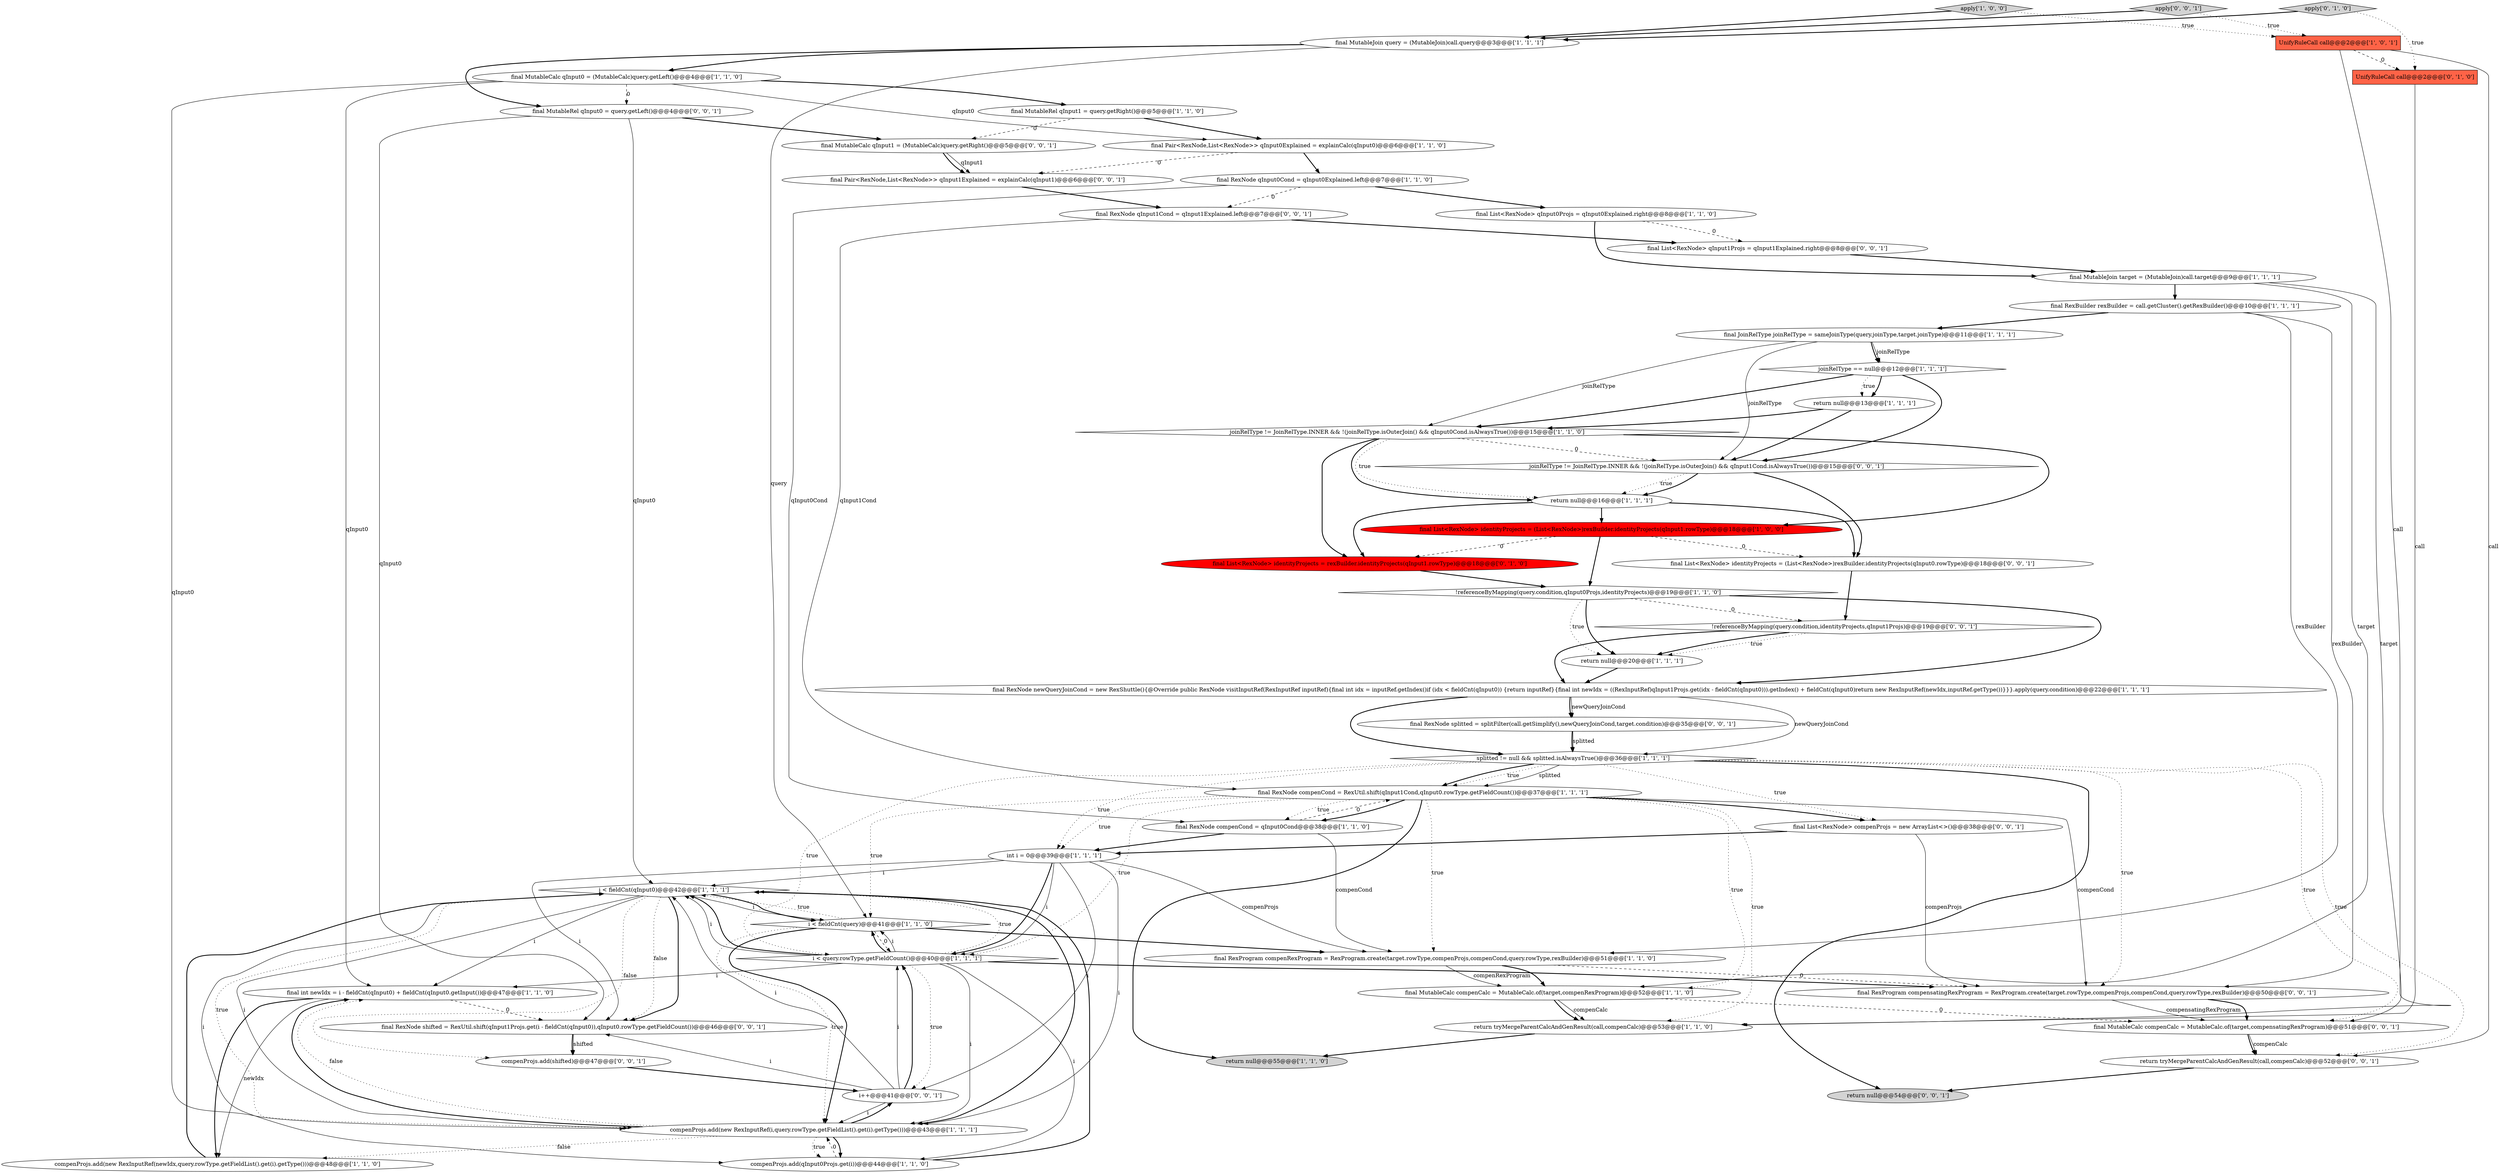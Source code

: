digraph {
11 [style = filled, label = "final JoinRelType joinRelType = sameJoinType(query.joinType,target.joinType)@@@11@@@['1', '1', '1']", fillcolor = white, shape = ellipse image = "AAA0AAABBB1BBB"];
43 [style = filled, label = "joinRelType != JoinRelType.INNER && !(joinRelType.isOuterJoin() && qInput1Cond.isAlwaysTrue())@@@15@@@['0', '0', '1']", fillcolor = white, shape = diamond image = "AAA0AAABBB3BBB"];
31 [style = filled, label = "return null@@@13@@@['1', '1', '1']", fillcolor = white, shape = ellipse image = "AAA0AAABBB1BBB"];
42 [style = filled, label = "final MutableCalc compenCalc = MutableCalc.of(target,compensatingRexProgram)@@@51@@@['0', '0', '1']", fillcolor = white, shape = ellipse image = "AAA0AAABBB3BBB"];
24 [style = filled, label = "final List<RexNode> identityProjects = (List<RexNode>)rexBuilder.identityProjects(qInput1.rowType)@@@18@@@['1', '0', '0']", fillcolor = red, shape = ellipse image = "AAA1AAABBB1BBB"];
9 [style = filled, label = "UnifyRuleCall call@@@2@@@['1', '0', '1']", fillcolor = tomato, shape = box image = "AAA0AAABBB1BBB"];
22 [style = filled, label = "apply['1', '0', '0']", fillcolor = lightgray, shape = diamond image = "AAA0AAABBB1BBB"];
19 [style = filled, label = "return null@@@20@@@['1', '1', '1']", fillcolor = white, shape = ellipse image = "AAA0AAABBB1BBB"];
37 [style = filled, label = "return null@@@54@@@['0', '0', '1']", fillcolor = lightgray, shape = ellipse image = "AAA0AAABBB3BBB"];
28 [style = filled, label = "joinRelType != JoinRelType.INNER && !(joinRelType.isOuterJoin() && qInput0Cond.isAlwaysTrue())@@@15@@@['1', '1', '0']", fillcolor = white, shape = diamond image = "AAA0AAABBB1BBB"];
16 [style = filled, label = "final RexNode newQueryJoinCond = new RexShuttle(){@Override public RexNode visitInputRef(RexInputRef inputRef){final int idx = inputRef.getIndex()if (idx < fieldCnt(qInput0)) {return inputRef}{final int newIdx = ((RexInputRef)qInput1Projs.get(idx - fieldCnt(qInput0))).getIndex() + fieldCnt(qInput0)return new RexInputRef(newIdx,inputRef.getType())}}}.apply(query.condition)@@@22@@@['1', '1', '1']", fillcolor = white, shape = ellipse image = "AAA0AAABBB1BBB"];
51 [style = filled, label = "final RexProgram compensatingRexProgram = RexProgram.create(target.rowType,compenProjs,compenCond,query.rowType,rexBuilder)@@@50@@@['0', '0', '1']", fillcolor = white, shape = ellipse image = "AAA0AAABBB3BBB"];
39 [style = filled, label = "final RexNode splitted = splitFilter(call.getSimplify(),newQueryJoinCond,target.condition)@@@35@@@['0', '0', '1']", fillcolor = white, shape = ellipse image = "AAA0AAABBB3BBB"];
52 [style = filled, label = "final RexNode qInput1Cond = qInput1Explained.left@@@7@@@['0', '0', '1']", fillcolor = white, shape = ellipse image = "AAA0AAABBB3BBB"];
8 [style = filled, label = "splitted != null && splitted.isAlwaysTrue()@@@36@@@['1', '1', '1']", fillcolor = white, shape = diamond image = "AAA0AAABBB1BBB"];
46 [style = filled, label = "return tryMergeParentCalcAndGenResult(call,compenCalc)@@@52@@@['0', '0', '1']", fillcolor = white, shape = ellipse image = "AAA0AAABBB3BBB"];
3 [style = filled, label = "return null@@@55@@@['1', '1', '0']", fillcolor = lightgray, shape = ellipse image = "AAA0AAABBB1BBB"];
10 [style = filled, label = "final MutableCalc qInput0 = (MutableCalc)query.getLeft()@@@4@@@['1', '1', '0']", fillcolor = white, shape = ellipse image = "AAA0AAABBB1BBB"];
30 [style = filled, label = "int i = 0@@@39@@@['1', '1', '1']", fillcolor = white, shape = ellipse image = "AAA0AAABBB1BBB"];
21 [style = filled, label = "i < fieldCnt(query)@@@41@@@['1', '1', '0']", fillcolor = white, shape = diamond image = "AAA0AAABBB1BBB"];
26 [style = filled, label = "compenProjs.add(qInput0Projs.get(i))@@@44@@@['1', '1', '0']", fillcolor = white, shape = ellipse image = "AAA0AAABBB1BBB"];
20 [style = filled, label = "final RexProgram compenRexProgram = RexProgram.create(target.rowType,compenProjs,compenCond,query.rowType,rexBuilder)@@@51@@@['1', '1', '0']", fillcolor = white, shape = ellipse image = "AAA0AAABBB1BBB"];
29 [style = filled, label = "i < fieldCnt(qInput0)@@@42@@@['1', '1', '1']", fillcolor = white, shape = diamond image = "AAA0AAABBB1BBB"];
36 [style = filled, label = "apply['0', '1', '0']", fillcolor = lightgray, shape = diamond image = "AAA0AAABBB2BBB"];
5 [style = filled, label = "compenProjs.add(new RexInputRef(i,query.rowType.getFieldList().get(i).getType()))@@@43@@@['1', '1', '1']", fillcolor = white, shape = ellipse image = "AAA0AAABBB1BBB"];
47 [style = filled, label = "final Pair<RexNode,List<RexNode>> qInput1Explained = explainCalc(qInput1)@@@6@@@['0', '0', '1']", fillcolor = white, shape = ellipse image = "AAA0AAABBB3BBB"];
48 [style = filled, label = "final List<RexNode> qInput1Projs = qInput1Explained.right@@@8@@@['0', '0', '1']", fillcolor = white, shape = ellipse image = "AAA0AAABBB3BBB"];
0 [style = filled, label = "final Pair<RexNode,List<RexNode>> qInput0Explained = explainCalc(qInput0)@@@6@@@['1', '1', '0']", fillcolor = white, shape = ellipse image = "AAA0AAABBB1BBB"];
4 [style = filled, label = "final List<RexNode> qInput0Projs = qInput0Explained.right@@@8@@@['1', '1', '0']", fillcolor = white, shape = ellipse image = "AAA0AAABBB1BBB"];
38 [style = filled, label = "apply['0', '0', '1']", fillcolor = lightgray, shape = diamond image = "AAA0AAABBB3BBB"];
17 [style = filled, label = "return null@@@16@@@['1', '1', '1']", fillcolor = white, shape = ellipse image = "AAA0AAABBB1BBB"];
54 [style = filled, label = "final MutableCalc qInput1 = (MutableCalc)query.getRight()@@@5@@@['0', '0', '1']", fillcolor = white, shape = ellipse image = "AAA0AAABBB3BBB"];
12 [style = filled, label = "final MutableJoin target = (MutableJoin)call.target@@@9@@@['1', '1', '1']", fillcolor = white, shape = ellipse image = "AAA0AAABBB1BBB"];
53 [style = filled, label = "i++@@@41@@@['0', '0', '1']", fillcolor = white, shape = ellipse image = "AAA0AAABBB3BBB"];
6 [style = filled, label = "compenProjs.add(new RexInputRef(newIdx,query.rowType.getFieldList().get(i).getType()))@@@48@@@['1', '1', '0']", fillcolor = white, shape = ellipse image = "AAA0AAABBB1BBB"];
33 [style = filled, label = "return tryMergeParentCalcAndGenResult(call,compenCalc)@@@53@@@['1', '1', '0']", fillcolor = white, shape = ellipse image = "AAA0AAABBB1BBB"];
34 [style = filled, label = "UnifyRuleCall call@@@2@@@['0', '1', '0']", fillcolor = tomato, shape = box image = "AAA1AAABBB2BBB"];
14 [style = filled, label = "final int newIdx = i - fieldCnt(qInput0) + fieldCnt(qInput0.getInput())@@@47@@@['1', '1', '0']", fillcolor = white, shape = ellipse image = "AAA0AAABBB1BBB"];
15 [style = filled, label = "!referenceByMapping(query.condition,qInput0Projs,identityProjects)@@@19@@@['1', '1', '0']", fillcolor = white, shape = diamond image = "AAA0AAABBB1BBB"];
25 [style = filled, label = "final RexNode compenCond = RexUtil.shift(qInput1Cond,qInput0.rowType.getFieldCount())@@@37@@@['1', '1', '1']", fillcolor = white, shape = ellipse image = "AAA0AAABBB1BBB"];
35 [style = filled, label = "final List<RexNode> identityProjects = rexBuilder.identityProjects(qInput1.rowType)@@@18@@@['0', '1', '0']", fillcolor = red, shape = ellipse image = "AAA1AAABBB2BBB"];
49 [style = filled, label = "final RexNode shifted = RexUtil.shift(qInput1Projs.get(i - fieldCnt(qInput0)),qInput0.rowType.getFieldCount())@@@46@@@['0', '0', '1']", fillcolor = white, shape = ellipse image = "AAA0AAABBB3BBB"];
41 [style = filled, label = "compenProjs.add(shifted)@@@47@@@['0', '0', '1']", fillcolor = white, shape = ellipse image = "AAA0AAABBB3BBB"];
50 [style = filled, label = "final MutableRel qInput0 = query.getLeft()@@@4@@@['0', '0', '1']", fillcolor = white, shape = ellipse image = "AAA0AAABBB3BBB"];
32 [style = filled, label = "final MutableCalc compenCalc = MutableCalc.of(target,compenRexProgram)@@@52@@@['1', '1', '0']", fillcolor = white, shape = ellipse image = "AAA0AAABBB1BBB"];
18 [style = filled, label = "final MutableJoin query = (MutableJoin)call.query@@@3@@@['1', '1', '1']", fillcolor = white, shape = ellipse image = "AAA0AAABBB1BBB"];
44 [style = filled, label = "final List<RexNode> compenProjs = new ArrayList<>()@@@38@@@['0', '0', '1']", fillcolor = white, shape = ellipse image = "AAA0AAABBB3BBB"];
45 [style = filled, label = "!referenceByMapping(query.condition,identityProjects,qInput1Projs)@@@19@@@['0', '0', '1']", fillcolor = white, shape = diamond image = "AAA0AAABBB3BBB"];
27 [style = filled, label = "final MutableRel qInput1 = query.getRight()@@@5@@@['1', '1', '0']", fillcolor = white, shape = ellipse image = "AAA0AAABBB1BBB"];
7 [style = filled, label = "final RexNode qInput0Cond = qInput0Explained.left@@@7@@@['1', '1', '0']", fillcolor = white, shape = ellipse image = "AAA0AAABBB1BBB"];
2 [style = filled, label = "final RexBuilder rexBuilder = call.getCluster().getRexBuilder()@@@10@@@['1', '1', '1']", fillcolor = white, shape = ellipse image = "AAA0AAABBB1BBB"];
13 [style = filled, label = "i < query.rowType.getFieldCount()@@@40@@@['1', '1', '1']", fillcolor = white, shape = diamond image = "AAA0AAABBB1BBB"];
40 [style = filled, label = "final List<RexNode> identityProjects = (List<RexNode>)rexBuilder.identityProjects(qInput0.rowType)@@@18@@@['0', '0', '1']", fillcolor = white, shape = ellipse image = "AAA0AAABBB3BBB"];
1 [style = filled, label = "final RexNode compenCond = qInput0Cond@@@38@@@['1', '1', '0']", fillcolor = white, shape = ellipse image = "AAA0AAABBB1BBB"];
23 [style = filled, label = "joinRelType == null@@@12@@@['1', '1', '1']", fillcolor = white, shape = diamond image = "AAA0AAABBB1BBB"];
8->30 [style = dotted, label="true"];
25->1 [style = bold, label=""];
29->5 [style = bold, label=""];
30->13 [style = bold, label=""];
10->0 [style = solid, label="qInput0"];
13->26 [style = solid, label="i"];
43->17 [style = dotted, label="true"];
44->51 [style = solid, label="compenProjs"];
10->50 [style = dashed, label="0"];
29->5 [style = dotted, label="true"];
27->54 [style = dashed, label="0"];
29->5 [style = solid, label="i"];
29->14 [style = solid, label="i"];
0->47 [style = dashed, label="0"];
39->8 [style = solid, label="splitted"];
1->30 [style = bold, label=""];
25->44 [style = bold, label=""];
6->29 [style = bold, label=""];
15->45 [style = dashed, label="0"];
23->28 [style = bold, label=""];
43->40 [style = bold, label=""];
13->51 [style = bold, label=""];
48->12 [style = bold, label=""];
32->33 [style = solid, label="compenCalc"];
12->2 [style = bold, label=""];
38->9 [style = dotted, label="true"];
36->18 [style = bold, label=""];
13->29 [style = solid, label="i"];
30->13 [style = solid, label="i"];
1->25 [style = dashed, label="0"];
50->54 [style = bold, label=""];
25->21 [style = dotted, label="true"];
50->29 [style = solid, label="qInput0"];
21->5 [style = dotted, label="true"];
17->35 [style = bold, label=""];
16->8 [style = solid, label="newQueryJoinCond"];
10->5 [style = solid, label="qInput0"];
13->21 [style = solid, label="i"];
25->32 [style = dotted, label="true"];
29->49 [style = dotted, label="false"];
33->3 [style = bold, label=""];
7->1 [style = solid, label="qInput0Cond"];
42->46 [style = bold, label=""];
27->0 [style = bold, label=""];
8->46 [style = dotted, label="true"];
21->29 [style = dotted, label="true"];
25->3 [style = bold, label=""];
39->8 [style = bold, label=""];
53->5 [style = solid, label="i"];
24->40 [style = dashed, label="0"];
52->25 [style = solid, label="qInput1Cond"];
30->49 [style = solid, label="i"];
28->17 [style = dotted, label="true"];
25->51 [style = solid, label="compenCond"];
9->46 [style = solid, label="call"];
46->37 [style = bold, label=""];
9->34 [style = dashed, label="0"];
5->14 [style = dotted, label="false"];
0->7 [style = bold, label=""];
18->50 [style = bold, label=""];
49->41 [style = solid, label="shifted"];
41->53 [style = bold, label=""];
28->35 [style = bold, label=""];
22->18 [style = bold, label=""];
38->18 [style = bold, label=""];
1->20 [style = solid, label="compenCond"];
28->43 [style = dashed, label="0"];
7->52 [style = dashed, label="0"];
13->29 [style = dotted, label="true"];
34->33 [style = solid, label="call"];
52->48 [style = bold, label=""];
25->20 [style = dotted, label="true"];
5->53 [style = bold, label=""];
49->41 [style = bold, label=""];
28->24 [style = bold, label=""];
5->26 [style = dotted, label="true"];
20->32 [style = solid, label="compenRexProgram"];
13->14 [style = solid, label="i"];
16->39 [style = bold, label=""];
31->28 [style = bold, label=""];
51->42 [style = bold, label=""];
22->9 [style = dotted, label="true"];
29->21 [style = solid, label="i"];
11->23 [style = solid, label="joinRelType"];
12->32 [style = solid, label="target"];
14->6 [style = bold, label=""];
23->31 [style = bold, label=""];
44->30 [style = bold, label=""];
8->25 [style = dotted, label="true"];
16->8 [style = bold, label=""];
35->15 [style = bold, label=""];
9->33 [style = solid, label="call"];
13->5 [style = solid, label="i"];
14->6 [style = solid, label="newIdx"];
23->43 [style = bold, label=""];
8->42 [style = dotted, label="true"];
5->26 [style = bold, label=""];
17->40 [style = bold, label=""];
13->53 [style = dotted, label="true"];
45->16 [style = bold, label=""];
12->42 [style = solid, label="target"];
7->4 [style = bold, label=""];
29->49 [style = bold, label=""];
25->13 [style = dotted, label="true"];
50->49 [style = solid, label="qInput0"];
15->19 [style = bold, label=""];
8->51 [style = dotted, label="true"];
29->21 [style = bold, label=""];
32->33 [style = bold, label=""];
19->16 [style = bold, label=""];
53->29 [style = solid, label="i"];
21->5 [style = bold, label=""];
43->17 [style = bold, label=""];
10->14 [style = solid, label="qInput0"];
42->46 [style = solid, label="compenCalc"];
18->10 [style = bold, label=""];
45->19 [style = dotted, label="true"];
51->42 [style = solid, label="compensatingRexProgram"];
53->13 [style = solid, label="i"];
4->12 [style = bold, label=""];
28->17 [style = bold, label=""];
2->51 [style = solid, label="rexBuilder"];
31->43 [style = bold, label=""];
8->37 [style = bold, label=""];
8->13 [style = dotted, label="true"];
8->25 [style = solid, label="splitted"];
47->52 [style = bold, label=""];
4->48 [style = dashed, label="0"];
2->11 [style = bold, label=""];
30->53 [style = solid, label="i"];
53->13 [style = bold, label=""];
30->5 [style = solid, label="i"];
26->5 [style = dashed, label="0"];
29->41 [style = dotted, label="false"];
54->47 [style = solid, label="qInput1"];
24->15 [style = bold, label=""];
25->1 [style = dotted, label="true"];
30->29 [style = solid, label="i"];
25->33 [style = dotted, label="true"];
11->43 [style = solid, label="joinRelType"];
20->51 [style = dashed, label="0"];
10->27 [style = bold, label=""];
26->29 [style = bold, label=""];
20->32 [style = bold, label=""];
2->20 [style = solid, label="rexBuilder"];
8->44 [style = dotted, label="true"];
29->26 [style = solid, label="i"];
18->21 [style = solid, label="query"];
5->14 [style = bold, label=""];
15->16 [style = bold, label=""];
53->49 [style = solid, label="i"];
13->29 [style = bold, label=""];
54->47 [style = bold, label=""];
17->24 [style = bold, label=""];
21->13 [style = dashed, label="0"];
21->20 [style = bold, label=""];
5->6 [style = dotted, label="false"];
45->19 [style = bold, label=""];
15->19 [style = dotted, label="true"];
24->35 [style = dashed, label="0"];
32->42 [style = dashed, label="0"];
16->39 [style = solid, label="newQueryJoinCond"];
40->45 [style = bold, label=""];
14->49 [style = dashed, label="0"];
13->21 [style = bold, label=""];
11->28 [style = solid, label="joinRelType"];
23->31 [style = dotted, label="true"];
11->23 [style = bold, label=""];
30->20 [style = solid, label="compenProjs"];
8->25 [style = bold, label=""];
25->30 [style = dotted, label="true"];
36->34 [style = dotted, label="true"];
}
